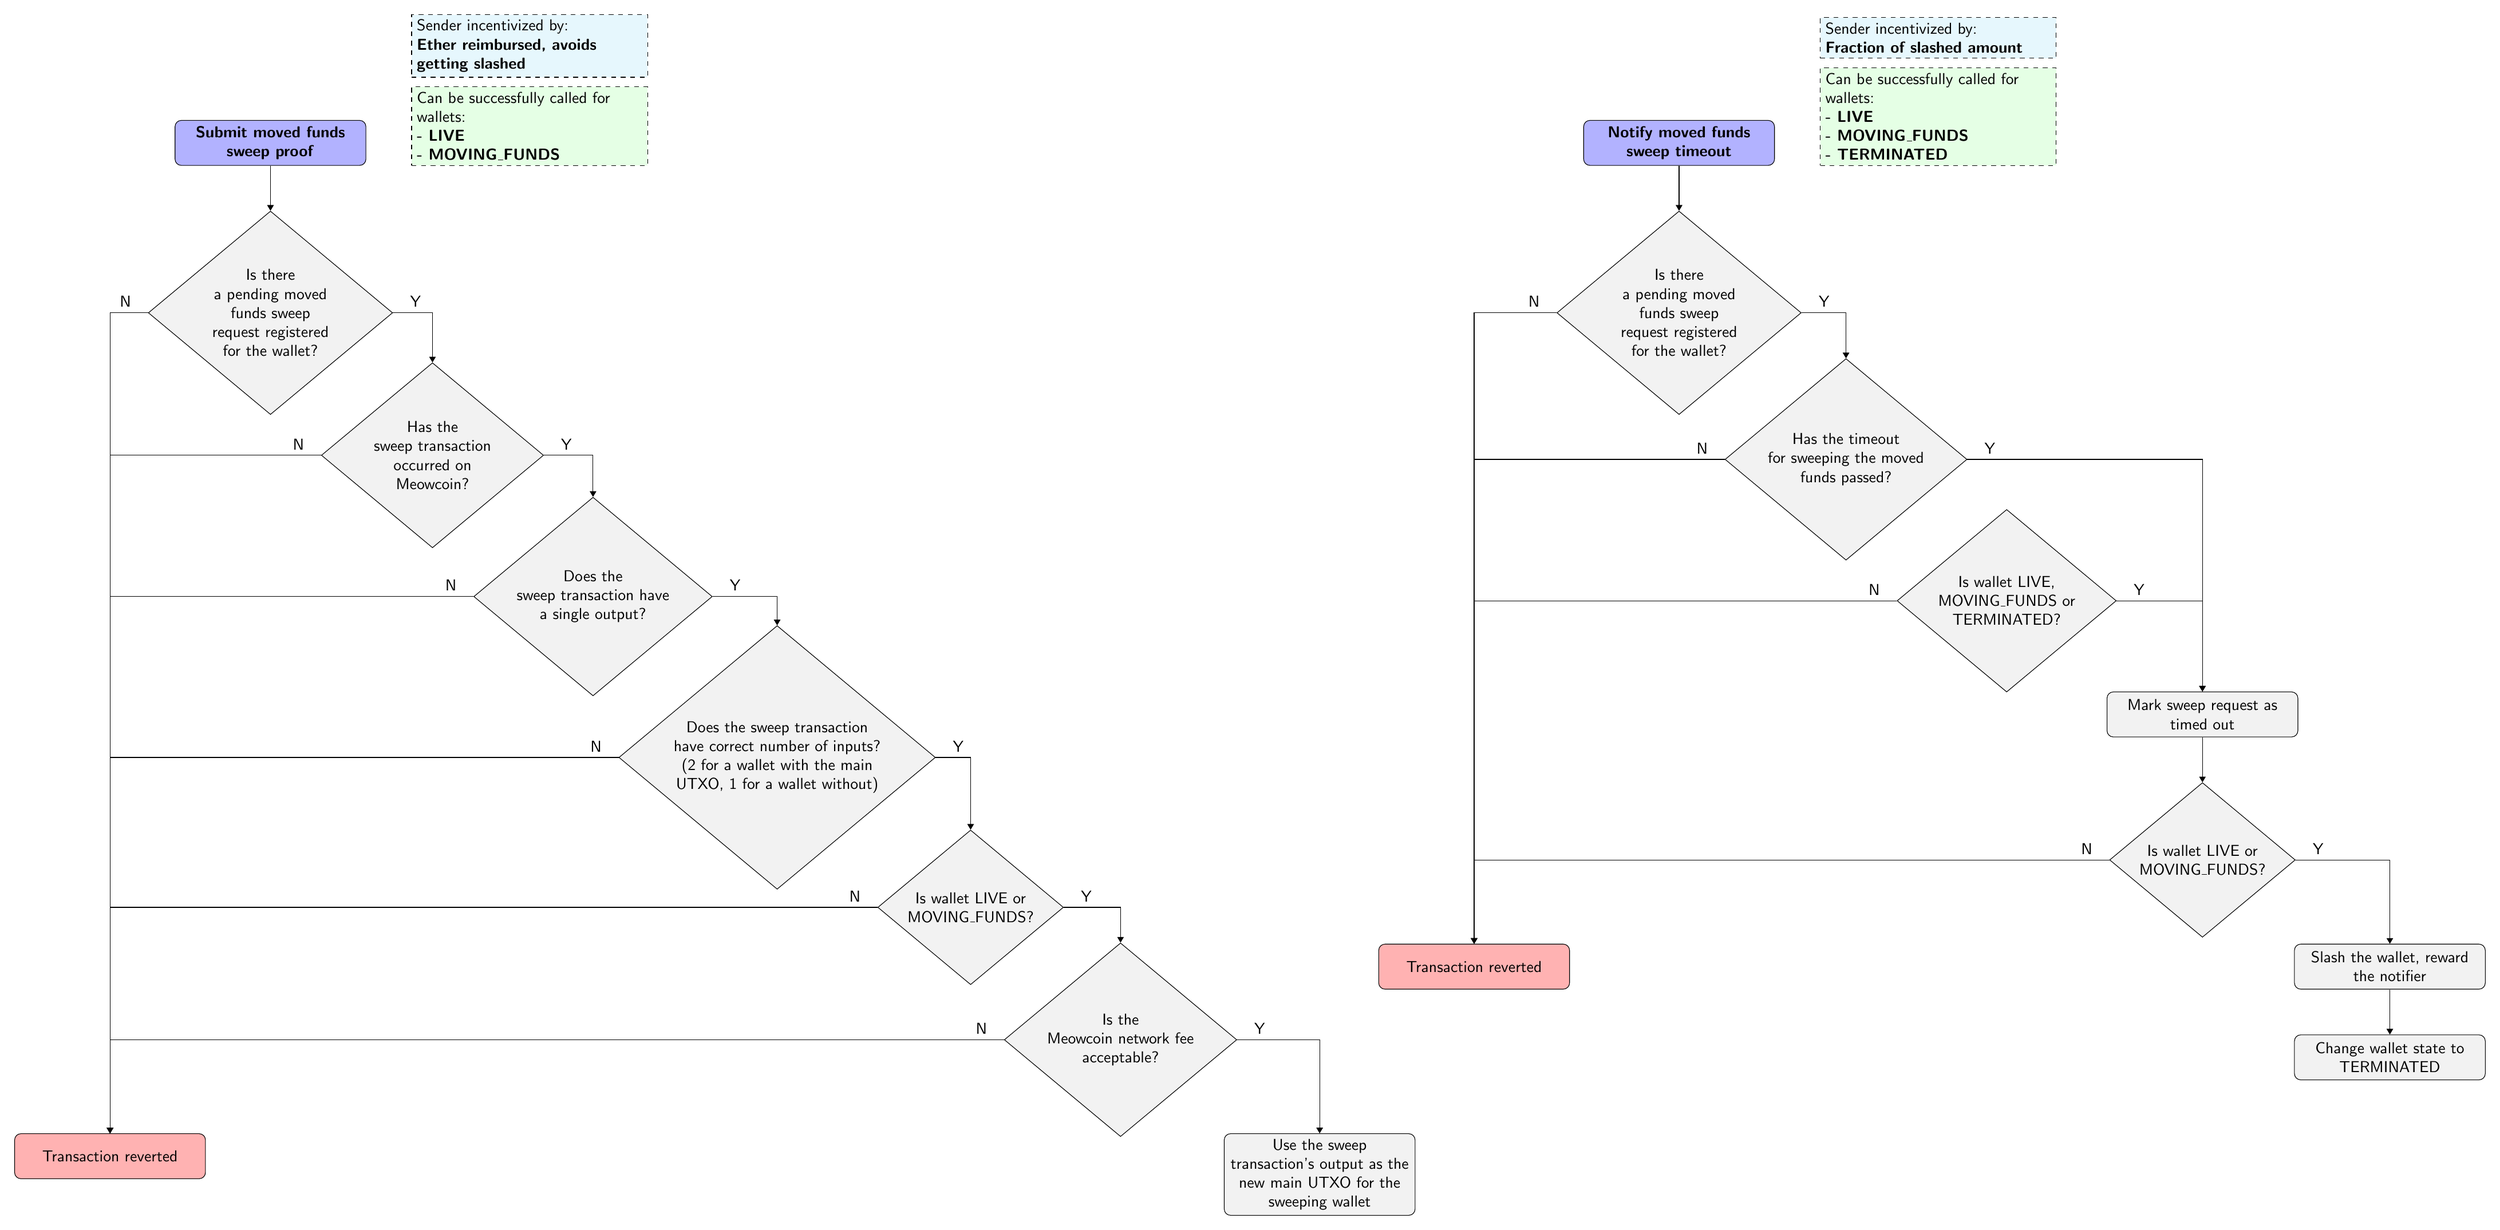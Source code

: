 % TIP: To generate `.pdf` file out of this `.tikz` file run:
% `pdflatex filename.tikz`.
% To install `pdflatex` on MacOS either run `brew install --cask mactex` (not
% recommended, downloads 4GB of data) or install `basictex` distribution plus
% needed packages (recommended, downloads only essential packages):
% ```
% brew install --cask basictex
% sudo tlmgr update --self
% sudo tlmgr install standalone
% sudo tlmgr install comment
% pdflatex <filename>.tikz
%```
% 
% To generate `.png` file out of `.pdf` on MacOS run:
% `convert -density 300 <filename>.pdf -resize 50% <filename>.png`.
% This requires installation of the `imagemagick` tool:
% `brew install imagemagick`.

\documentclass{standalone}%
\usepackage{tikz}%
\usetikzlibrary{positioning,shapes,arrows.meta,chains}%

% These commands are used to draw arrow labels
\newcommand{\yes}{node [auto, pos=0, xshift=5mm]{Y}}%
\newcommand{\no}{node [auto, swap, pos=0, xshift=-5mm]{N}}%

% We need layers to draw the background
\pgfdeclarelayer{background}%
\pgfsetlayers{background,main}%

\begin{document}%
\begin{tikzpicture}[
% Specify styles for nodes:
    base/.style = {rectangle, rounded corners, draw=black,
                   minimum width=4cm, minimum height=1cm,
                   text centered, text width=4cm, align=flush center},
   start/.style = {base, fill=blue!30},
  revert/.style = {base, fill=red!30},
  action/.style = {base, fill=black!5},
   check/.style = {diamond, aspect=1.2, draw=black, fill=black!5,
                   minimum width=1cm, align=center},
   note1/.style = {rectangle, draw, dashed, fill=green!10,
                   align=flush left, text width=5cm},
   note2/.style = {rectangle, draw, dashed, fill=cyan!10,
                   align=flush left, text width=5cm},
              > = Triangle,                  % defines the arrow tip style when `->` is used
           font = \sffamily,
]

% MOVED FUNDS SWEEP PROOF
% Nodes
\node[start]                                                       (mfsp_start)   {\textbf{Submit moved funds sweep proof}};
\node[check, below=of mfsp_start]                                  (mfsp_check1)  {Is there\\ a pending moved\\ funds sweep\\ request registered\\ for the wallet?};
\node[check, below right=of mfsp_check1]                           (mfsp_check2)  {Has the\\ sweep transaction\\ occurred on\\ Meowcoin?};
\node[check, below right=of mfsp_check2]                           (mfsp_check3)  {Does the\\ sweep transaction have\\ a single output?};
\node[check, below right=of mfsp_check3]                           (mfsp_check4)  {Does the sweep transaction\\ have correct number of inputs?\\ (2 for a wallet with the main\\ UTXO, 1 for a wallet without)};
\node[check, below right=of mfsp_check4, xshift=5mm]               (mfsp_check5)  {Is wallet LIVE or\\ MOVING\_FUNDS?};
\node[check, below right=of mfsp_check5]                           (mfsp_check6)  {Is the\\ Meowcoin network fee\\ acceptable?}; 
\node[revert, below left=of mfsp_check6, xshift=-18cm]             (mfsp_revert1) {Transaction reverted};
\node[action, below right=of mfsp_check6]                          (mfsp_action1) {Use the sweep transaction's output as the new main UTXO for the sweeping wallet};
\node[note1, right=of mfsp_start.south east, anchor=south west]    (mfsp_note1)   {Can be successfully called for wallets:\\
                                                                                   \textbf{- LIVE\\
                                                                                   - MOVING\_FUNDS}};
\node[note2, above=of mfsp_note1.north, anchor=south, yshift=-8mm] (mfsp_note2)   {Sender incentivized by:\\ \textbf{Ether reimbursed, avoids getting slashed}};

% Arrows
\draw[->] (mfsp_start)   -- (mfsp_check1);
\draw[->] (mfsp_check1)  -| (mfsp_revert1) \no;
\draw[->] (mfsp_check1)  -| (mfsp_check2)  \yes;
\draw[->] (mfsp_check2)  -| (mfsp_revert1) \no;
\draw[->] (mfsp_check2)  -| (mfsp_check3)  \yes;
\draw[->] (mfsp_check3)  -| (mfsp_revert1) \no;
\draw[->] (mfsp_check3)  -| (mfsp_check4)  \yes;
\draw[->] (mfsp_check4)  -| (mfsp_revert1) \no;
\draw[->] (mfsp_check4)  -| (mfsp_check5)  \yes;
\draw[->] (mfsp_check5)  -| (mfsp_revert1) \no;
\draw[->] (mfsp_check5)  -| (mfsp_check6)  \yes;
\draw[->] (mfsp_check6)  -| (mfsp_revert1) \no;
\draw[->] (mfsp_check6)  -| (mfsp_action1) \yes;

% MOVED FUNDS SWEEP TIMEOUT
% Nodes
\node[start, right=of mfsp_start, xshift=26cm]                    (mft_start)   {\textbf{Notify moved funds sweep timeout}};
\node[check, below=of mft_start]                                  (mft_check1)  {Is there\\ a pending moved\\ funds sweep\\ request registered\\ for the wallet?};
\node[check, below right=of mft_check1]                           (mft_check2)  {Has the timeout\\ for sweeping the moved\\ funds passed?};   
\node[check, below right=of mft_check2]                           (mft_check3)  {Is wallet LIVE,\\ MOVING\_FUNDS or\\ TERMINATED?};         
\node[action, below right=of mft_check3]                          (mft_action1) {Mark sweep request as timed out};
\node[check, below=of mft_action1]                                (mft_check4)  {Is wallet LIVE or\\ MOVING\_FUNDS?};   
\node[revert, below left=of mft_check4, xshift=-12cm]             (mft_revert1) {Transaction reverted};
\node[action, below right=of mft_check4]                          (mft_action2) {Slash the wallet, reward the notifier};
\node[action, below=of mft_action2]                               (mft_action3) {Change wallet state to TERMINATED};
\node[note1, right=of mft_start.south east, anchor=south west]    (mft_note1)   {Can be successfully called for wallets:\\
                                                                                 \textbf{- LIVE\\
                                                                                 - MOVING\_FUNDS\\
                                                                                 - TERMINATED}};
\node[note2, above=of mft_note1.north, anchor=south, yshift=-8mm] (mft_note2)   {Sender incentivized by:\\ \textbf{Fraction of slashed amount}};

% Arrows
\draw[->] (mft_start)   -- (mft_check1);
\draw[->] (mft_check1)  -| (mft_revert1) \no;
\draw[->] (mft_check1)  -| (mft_check2)  \yes;
\draw[->] (mft_check2)  -| (mft_revert1) \no;
\draw[->] (mft_check2)  -| (mft_action1) \yes;
\draw[->] (mft_check3)  -| (mft_revert1) \no;
\draw[->] (mft_check3)  -| (mft_action1) \yes;
\draw[->] (mft_action1) -- (mft_check4);
\draw[->] (mft_check4)  -| (mft_revert1) \no;
\draw[->] (mft_check4)  -| (mft_action2) \yes;
\draw[->] (mft_action2) -- (mft_action3);


% BACKGROUND
% To draw the background behind the nodes and other objects we use pgf layers. 
% We calculate top left and bottom right corners position of current canvas and
% construct white background between those points expanded by some small amount.
% This gives us nice little margin around the diagram.

\begin{pgfonlayer}{background}
  \path (current bounding box.north west)+(-0.2,0.2) node (a) {};
  \path (current bounding box.south east)+(0.2,-0.2) node (b) {};
  \path[fill=white] (a) rectangle (b);
\end{pgfonlayer}

\end{tikzpicture}
\end{document}
